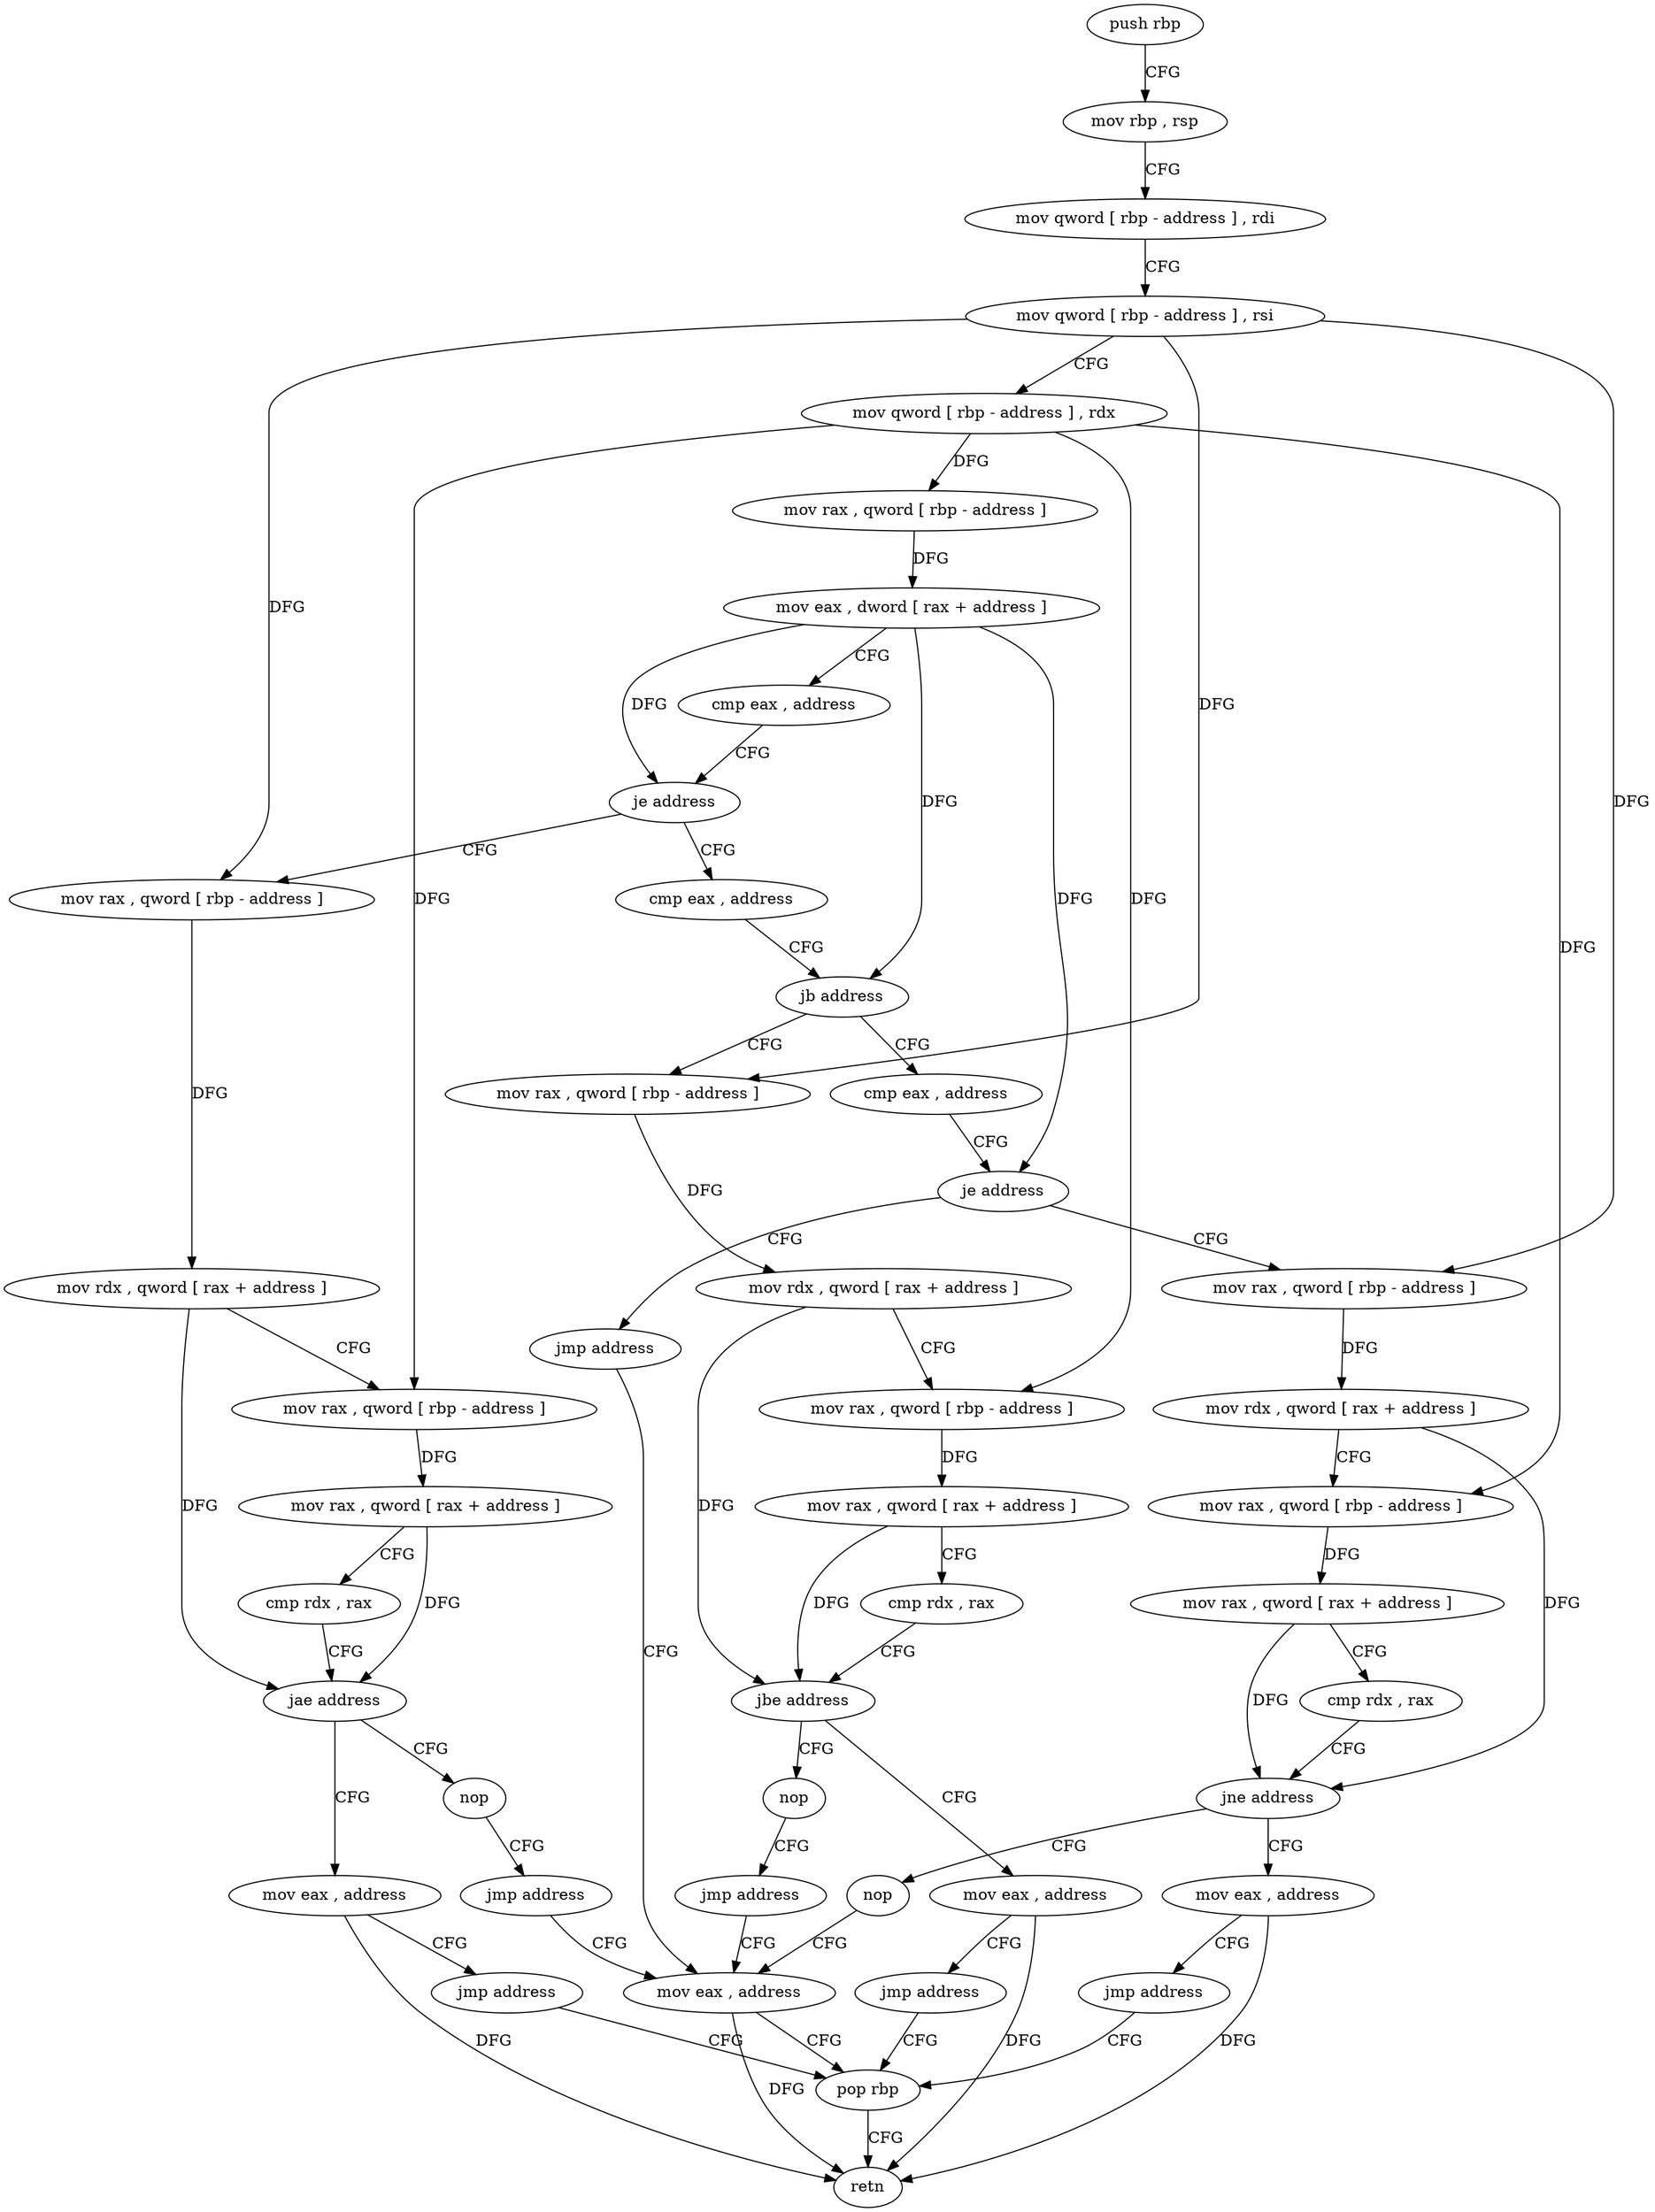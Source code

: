 digraph "func" {
"4217074" [label = "push rbp" ]
"4217075" [label = "mov rbp , rsp" ]
"4217078" [label = "mov qword [ rbp - address ] , rdi" ]
"4217082" [label = "mov qword [ rbp - address ] , rsi" ]
"4217086" [label = "mov qword [ rbp - address ] , rdx" ]
"4217090" [label = "mov rax , qword [ rbp - address ]" ]
"4217094" [label = "mov eax , dword [ rax + address ]" ]
"4217097" [label = "cmp eax , address" ]
"4217100" [label = "je address" ]
"4217142" [label = "mov rax , qword [ rbp - address ]" ]
"4217102" [label = "cmp eax , address" ]
"4217146" [label = "mov rdx , qword [ rax + address ]" ]
"4217150" [label = "mov rax , qword [ rbp - address ]" ]
"4217154" [label = "mov rax , qword [ rax + address ]" ]
"4217158" [label = "cmp rdx , rax" ]
"4217161" [label = "jae address" ]
"4217201" [label = "nop" ]
"4217163" [label = "mov eax , address" ]
"4217105" [label = "jb address" ]
"4217114" [label = "mov rax , qword [ rbp - address ]" ]
"4217107" [label = "cmp eax , address" ]
"4217202" [label = "jmp address" ]
"4217205" [label = "mov eax , address" ]
"4217168" [label = "jmp address" ]
"4217210" [label = "pop rbp" ]
"4217118" [label = "mov rdx , qword [ rax + address ]" ]
"4217122" [label = "mov rax , qword [ rbp - address ]" ]
"4217126" [label = "mov rax , qword [ rax + address ]" ]
"4217130" [label = "cmp rdx , rax" ]
"4217133" [label = "jbe address" ]
"4217198" [label = "nop" ]
"4217135" [label = "mov eax , address" ]
"4217110" [label = "je address" ]
"4217170" [label = "mov rax , qword [ rbp - address ]" ]
"4217112" [label = "jmp address" ]
"4217211" [label = "retn" ]
"4217199" [label = "jmp address" ]
"4217140" [label = "jmp address" ]
"4217174" [label = "mov rdx , qword [ rax + address ]" ]
"4217178" [label = "mov rax , qword [ rbp - address ]" ]
"4217182" [label = "mov rax , qword [ rax + address ]" ]
"4217186" [label = "cmp rdx , rax" ]
"4217189" [label = "jne address" ]
"4217204" [label = "nop" ]
"4217191" [label = "mov eax , address" ]
"4217196" [label = "jmp address" ]
"4217074" -> "4217075" [ label = "CFG" ]
"4217075" -> "4217078" [ label = "CFG" ]
"4217078" -> "4217082" [ label = "CFG" ]
"4217082" -> "4217086" [ label = "CFG" ]
"4217082" -> "4217142" [ label = "DFG" ]
"4217082" -> "4217114" [ label = "DFG" ]
"4217082" -> "4217170" [ label = "DFG" ]
"4217086" -> "4217090" [ label = "DFG" ]
"4217086" -> "4217150" [ label = "DFG" ]
"4217086" -> "4217122" [ label = "DFG" ]
"4217086" -> "4217178" [ label = "DFG" ]
"4217090" -> "4217094" [ label = "DFG" ]
"4217094" -> "4217097" [ label = "CFG" ]
"4217094" -> "4217100" [ label = "DFG" ]
"4217094" -> "4217105" [ label = "DFG" ]
"4217094" -> "4217110" [ label = "DFG" ]
"4217097" -> "4217100" [ label = "CFG" ]
"4217100" -> "4217142" [ label = "CFG" ]
"4217100" -> "4217102" [ label = "CFG" ]
"4217142" -> "4217146" [ label = "DFG" ]
"4217102" -> "4217105" [ label = "CFG" ]
"4217146" -> "4217150" [ label = "CFG" ]
"4217146" -> "4217161" [ label = "DFG" ]
"4217150" -> "4217154" [ label = "DFG" ]
"4217154" -> "4217158" [ label = "CFG" ]
"4217154" -> "4217161" [ label = "DFG" ]
"4217158" -> "4217161" [ label = "CFG" ]
"4217161" -> "4217201" [ label = "CFG" ]
"4217161" -> "4217163" [ label = "CFG" ]
"4217201" -> "4217202" [ label = "CFG" ]
"4217163" -> "4217168" [ label = "CFG" ]
"4217163" -> "4217211" [ label = "DFG" ]
"4217105" -> "4217114" [ label = "CFG" ]
"4217105" -> "4217107" [ label = "CFG" ]
"4217114" -> "4217118" [ label = "DFG" ]
"4217107" -> "4217110" [ label = "CFG" ]
"4217202" -> "4217205" [ label = "CFG" ]
"4217205" -> "4217210" [ label = "CFG" ]
"4217205" -> "4217211" [ label = "DFG" ]
"4217168" -> "4217210" [ label = "CFG" ]
"4217210" -> "4217211" [ label = "CFG" ]
"4217118" -> "4217122" [ label = "CFG" ]
"4217118" -> "4217133" [ label = "DFG" ]
"4217122" -> "4217126" [ label = "DFG" ]
"4217126" -> "4217130" [ label = "CFG" ]
"4217126" -> "4217133" [ label = "DFG" ]
"4217130" -> "4217133" [ label = "CFG" ]
"4217133" -> "4217198" [ label = "CFG" ]
"4217133" -> "4217135" [ label = "CFG" ]
"4217198" -> "4217199" [ label = "CFG" ]
"4217135" -> "4217140" [ label = "CFG" ]
"4217135" -> "4217211" [ label = "DFG" ]
"4217110" -> "4217170" [ label = "CFG" ]
"4217110" -> "4217112" [ label = "CFG" ]
"4217170" -> "4217174" [ label = "DFG" ]
"4217112" -> "4217205" [ label = "CFG" ]
"4217199" -> "4217205" [ label = "CFG" ]
"4217140" -> "4217210" [ label = "CFG" ]
"4217174" -> "4217178" [ label = "CFG" ]
"4217174" -> "4217189" [ label = "DFG" ]
"4217178" -> "4217182" [ label = "DFG" ]
"4217182" -> "4217186" [ label = "CFG" ]
"4217182" -> "4217189" [ label = "DFG" ]
"4217186" -> "4217189" [ label = "CFG" ]
"4217189" -> "4217204" [ label = "CFG" ]
"4217189" -> "4217191" [ label = "CFG" ]
"4217204" -> "4217205" [ label = "CFG" ]
"4217191" -> "4217196" [ label = "CFG" ]
"4217191" -> "4217211" [ label = "DFG" ]
"4217196" -> "4217210" [ label = "CFG" ]
}
